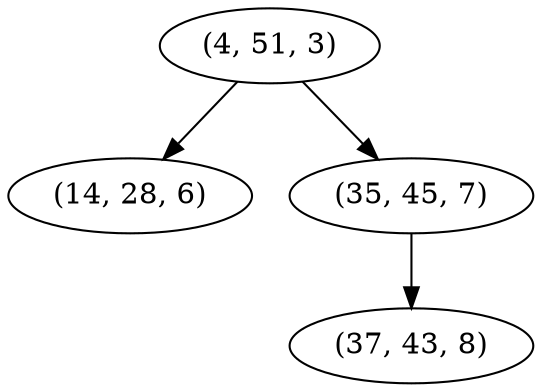 digraph tree {
    "(4, 51, 3)";
    "(14, 28, 6)";
    "(35, 45, 7)";
    "(37, 43, 8)";
    "(4, 51, 3)" -> "(14, 28, 6)";
    "(4, 51, 3)" -> "(35, 45, 7)";
    "(35, 45, 7)" -> "(37, 43, 8)";
}
